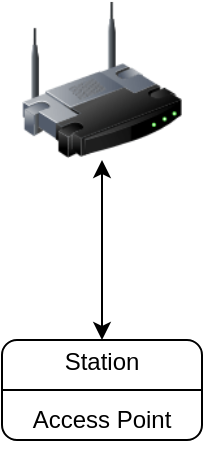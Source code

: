 <mxfile version="15.8.7" type="device"><diagram id="bNRpR3UA7uO6WEYOgoxO" name="Page-1"><mxGraphModel dx="1373" dy="878" grid="1" gridSize="10" guides="1" tooltips="1" connect="1" arrows="1" fold="1" page="1" pageScale="1" pageWidth="850" pageHeight="1100" math="0" shadow="0"><root><mxCell id="0"/><mxCell id="1" parent="0"/><mxCell id="anT3-zebvZSV-eIVJdVs-10" style="edgeStyle=orthogonalEdgeStyle;rounded=0;orthogonalLoop=1;jettySize=auto;html=1;startArrow=classic;startFill=1;endArrow=classic;endFill=1;" edge="1" parent="1" source="anT3-zebvZSV-eIVJdVs-1" target="anT3-zebvZSV-eIVJdVs-9"><mxGeometry relative="1" as="geometry"/></mxCell><mxCell id="anT3-zebvZSV-eIVJdVs-1" value="&lt;br&gt;&lt;div&gt;&lt;span&gt;Station&lt;/span&gt;&lt;/div&gt;&lt;div&gt;&lt;br&gt;&lt;/div&gt;&lt;div&gt;&lt;span&gt;Access Point&lt;/span&gt;&lt;/div&gt;&lt;div&gt;&lt;span&gt;&lt;br&gt;&lt;/span&gt;&lt;/div&gt;" style="rounded=1;whiteSpace=wrap;html=1;" vertex="1" parent="1"><mxGeometry x="110" y="280" width="100" height="50" as="geometry"/></mxCell><mxCell id="anT3-zebvZSV-eIVJdVs-2" value="" style="endArrow=none;html=1;rounded=0;exitX=0;exitY=0.5;exitDx=0;exitDy=0;entryX=1;entryY=0.5;entryDx=0;entryDy=0;" edge="1" parent="1" source="anT3-zebvZSV-eIVJdVs-1" target="anT3-zebvZSV-eIVJdVs-1"><mxGeometry width="50" height="50" relative="1" as="geometry"><mxPoint x="510" y="240" as="sourcePoint"/><mxPoint x="560" y="190" as="targetPoint"/></mxGeometry></mxCell><mxCell id="anT3-zebvZSV-eIVJdVs-9" value="" style="image;html=1;image=img/lib/clip_art/networking/Wireless_Router_128x128.png" vertex="1" parent="1"><mxGeometry x="120" y="110" width="80" height="80" as="geometry"/></mxCell></root></mxGraphModel></diagram></mxfile>